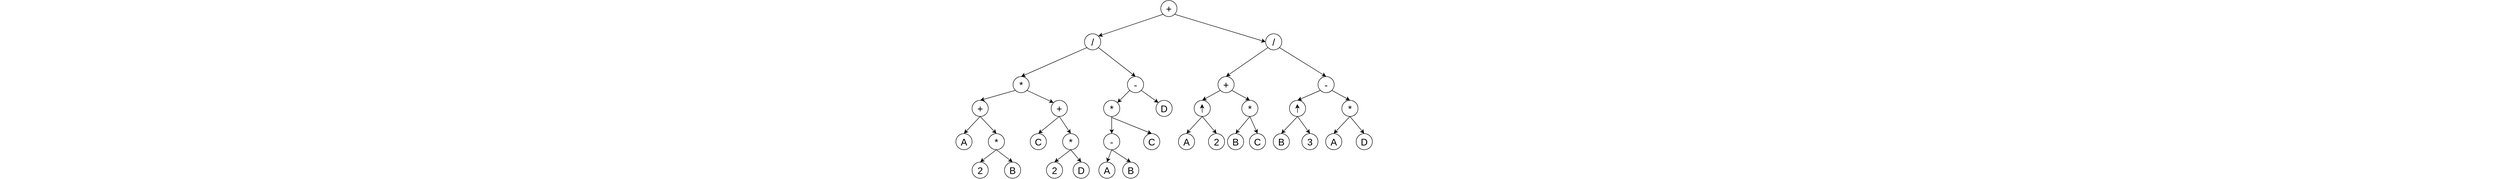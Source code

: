 <mxfile version="15.6.1" type="github">
  <diagram id="9DjfHMaj7yV3WUGjkPvd" name="Page-1">
    <mxGraphModel dx="3903" dy="794" grid="1" gridSize="10" guides="1" tooltips="1" connect="1" arrows="1" fold="1" page="1" pageScale="1" pageWidth="827" pageHeight="1169" math="0" shadow="0">
      <root>
        <mxCell id="0" />
        <mxCell id="1" parent="0" />
        <mxCell id="Gl1G2USBsKFAg4OaESX5-1" value="&lt;font style=&quot;font-size: 20px&quot;&gt;/&lt;/font&gt;" style="ellipse;whiteSpace=wrap;html=1;aspect=fixed;fontSize=20;" parent="1" vertex="1">
          <mxGeometry x="580" y="140" width="34" height="34" as="geometry" />
        </mxCell>
        <mxCell id="Gl1G2USBsKFAg4OaESX5-3" value="&lt;font style=&quot;font-size: 20px&quot;&gt;/&lt;/font&gt;" style="ellipse;whiteSpace=wrap;html=1;aspect=fixed;fontSize=20;" parent="1" vertex="1">
          <mxGeometry x="200" y="140" width="34" height="34" as="geometry" />
        </mxCell>
        <mxCell id="Gl1G2USBsKFAg4OaESX5-4" value="&lt;font style=&quot;font-size: 20px&quot;&gt;+&lt;/font&gt;" style="ellipse;whiteSpace=wrap;html=1;aspect=fixed;fontSize=20;" parent="1" vertex="1">
          <mxGeometry x="360" y="70" width="34" height="34" as="geometry" />
        </mxCell>
        <mxCell id="Gl1G2USBsKFAg4OaESX5-5" value="*" style="ellipse;whiteSpace=wrap;html=1;aspect=fixed;fontSize=20;" parent="1" vertex="1">
          <mxGeometry x="50" y="230" width="34" height="34" as="geometry" />
        </mxCell>
        <mxCell id="Gl1G2USBsKFAg4OaESX5-6" value="-" style="ellipse;whiteSpace=wrap;html=1;aspect=fixed;fontSize=20;" parent="1" vertex="1">
          <mxGeometry x="290" y="230" width="34" height="34" as="geometry" />
        </mxCell>
        <mxCell id="Gl1G2USBsKFAg4OaESX5-7" value="+" style="ellipse;whiteSpace=wrap;html=1;aspect=fixed;fontSize=20;" parent="1" vertex="1">
          <mxGeometry x="480" y="230" width="34" height="34" as="geometry" />
        </mxCell>
        <mxCell id="Gl1G2USBsKFAg4OaESX5-8" value="-" style="ellipse;whiteSpace=wrap;html=1;aspect=fixed;fontSize=20;" parent="1" vertex="1">
          <mxGeometry x="690" y="230" width="34" height="34" as="geometry" />
        </mxCell>
        <mxCell id="Gl1G2USBsKFAg4OaESX5-9" value="+" style="ellipse;whiteSpace=wrap;html=1;aspect=fixed;fontSize=20;" parent="1" vertex="1">
          <mxGeometry x="-36" y="280" width="34" height="34" as="geometry" />
        </mxCell>
        <mxCell id="Gl1G2USBsKFAg4OaESX5-10" value="+" style="ellipse;whiteSpace=wrap;html=1;aspect=fixed;fontSize=20;" parent="1" vertex="1">
          <mxGeometry x="130" y="280" width="34" height="34" as="geometry" />
        </mxCell>
        <mxCell id="Gl1G2USBsKFAg4OaESX5-11" value="*" style="ellipse;whiteSpace=wrap;html=1;aspect=fixed;fontSize=20;" parent="1" vertex="1">
          <mxGeometry x="240" y="280" width="34" height="34" as="geometry" />
        </mxCell>
        <mxCell id="Gl1G2USBsKFAg4OaESX5-12" value="D" style="ellipse;whiteSpace=wrap;html=1;aspect=fixed;fontSize=20;" parent="1" vertex="1">
          <mxGeometry x="350" y="280" width="34" height="34" as="geometry" />
        </mxCell>
        <mxCell id="Gl1G2USBsKFAg4OaESX5-13" value="&lt;span style=&quot;color: rgba(0, 0, 0, 0); font-family: monospace; font-size: 20px;&quot;&gt;%3CmxGraphModel%3E%3Croot%3E%3CmxCell%20id%3D%220%22%2F%3E%3CmxCell%20id%3D%221%22%20parent%3D%220%22%2F%3E%3CmxCell%20id%3D%222%22%20value%3D%22*%22%20style%3D%22ellipse%3BwhiteSpace%3Dwrap%3Bhtml%3D1%3Baspect%3Dfixed%3B%22%20vertex%3D%221%22%20parent%3D%221%22%3E%3CmxGeometry%20x%3D%2270%22%20y%3D%22230%22%20width%3D%2234%22%20height%3D%2234%22%20as%3D%22geometry%22%2F%3E%3C%2FmxCell%3E%3C%2Froot%3E%3C%2FmxGraphMo&lt;/span&gt;" style="ellipse;whiteSpace=wrap;html=1;aspect=fixed;fontSize=20;" parent="1" vertex="1">
          <mxGeometry x="430" y="280" width="34" height="34" as="geometry" />
        </mxCell>
        <mxCell id="Gl1G2USBsKFAg4OaESX5-16" value="" style="endArrow=classic;html=1;fontSize=20;" parent="1" edge="1">
          <mxGeometry width="50" height="50" relative="1" as="geometry">
            <mxPoint x="447" y="306" as="sourcePoint" />
            <mxPoint x="446.58" y="288" as="targetPoint" />
          </mxGeometry>
        </mxCell>
        <mxCell id="Gl1G2USBsKFAg4OaESX5-22" value="*" style="ellipse;whiteSpace=wrap;html=1;aspect=fixed;fontSize=20;" parent="1" vertex="1">
          <mxGeometry x="530" y="280" width="34" height="34" as="geometry" />
        </mxCell>
        <mxCell id="Gl1G2USBsKFAg4OaESX5-23" value="*" style="ellipse;whiteSpace=wrap;html=1;aspect=fixed;fontSize=20;" parent="1" vertex="1">
          <mxGeometry x="740" y="280" width="34" height="34" as="geometry" />
        </mxCell>
        <mxCell id="Gl1G2USBsKFAg4OaESX5-24" value="&lt;span style=&quot;color: rgba(0, 0, 0, 0); font-family: monospace; font-size: 20px;&quot;&gt;%3CmxGraphModel%3E%3Croot%3E%3CmxCell%20id%3D%220%22%2F%3E%3CmxCell%20id%3D%221%22%20parent%3D%220%22%2F%3E%3CmxCell%20id%3D%222%22%20value%3D%22*%22%20style%3D%22ellipse%3BwhiteSpace%3Dwrap%3Bhtml%3D1%3Baspect%3Dfixed%3B%22%20vertex%3D%221%22%20parent%3D%221%22%3E%3CmxGeometry%20x%3D%2270%22%20y%3D%22230%22%20width%3D%2234%22%20height%3D%2234%22%20as%3D%22geometry%22%2F%3E%3C%2FmxCell%3E%3C%2Froot%3E%3C%2FmxGraphMo&lt;/span&gt;" style="ellipse;whiteSpace=wrap;html=1;aspect=fixed;fontSize=20;" parent="1" vertex="1">
          <mxGeometry x="630" y="280" width="34" height="34" as="geometry" />
        </mxCell>
        <mxCell id="Gl1G2USBsKFAg4OaESX5-25" value="" style="endArrow=classic;html=1;fontSize=20;" parent="1" edge="1">
          <mxGeometry width="50" height="50" relative="1" as="geometry">
            <mxPoint x="647.0" y="306" as="sourcePoint" />
            <mxPoint x="646.58" y="288" as="targetPoint" />
          </mxGeometry>
        </mxCell>
        <mxCell id="Gl1G2USBsKFAg4OaESX5-27" value="*" style="ellipse;whiteSpace=wrap;html=1;aspect=fixed;fontSize=20;" parent="1" vertex="1">
          <mxGeometry x="-2" y="350" width="34" height="34" as="geometry" />
        </mxCell>
        <mxCell id="Gl1G2USBsKFAg4OaESX5-28" value="A" style="ellipse;whiteSpace=wrap;html=1;aspect=fixed;fontSize=20;" parent="1" vertex="1">
          <mxGeometry x="-70" y="350" width="34" height="34" as="geometry" />
        </mxCell>
        <mxCell id="Gl1G2USBsKFAg4OaESX5-29" value="2" style="ellipse;whiteSpace=wrap;html=1;aspect=fixed;fontSize=20;" parent="1" vertex="1">
          <mxGeometry x="-36" y="410" width="34" height="34" as="geometry" />
        </mxCell>
        <mxCell id="Gl1G2USBsKFAg4OaESX5-30" value="B" style="ellipse;whiteSpace=wrap;html=1;aspect=fixed;fontSize=20;" parent="1" vertex="1">
          <mxGeometry x="32" y="410" width="34" height="34" as="geometry" />
        </mxCell>
        <mxCell id="Gl1G2USBsKFAg4OaESX5-31" value="C" style="ellipse;whiteSpace=wrap;html=1;aspect=fixed;fontSize=20;" parent="1" vertex="1">
          <mxGeometry x="86" y="350" width="34" height="34" as="geometry" />
        </mxCell>
        <mxCell id="Gl1G2USBsKFAg4OaESX5-32" value="D" style="ellipse;whiteSpace=wrap;html=1;aspect=fixed;fontSize=20;" parent="1" vertex="1">
          <mxGeometry x="176" y="410" width="34" height="34" as="geometry" />
        </mxCell>
        <mxCell id="Gl1G2USBsKFAg4OaESX5-33" value="2" style="ellipse;whiteSpace=wrap;html=1;aspect=fixed;fontSize=20;" parent="1" vertex="1">
          <mxGeometry x="120" y="410" width="34" height="34" as="geometry" />
        </mxCell>
        <mxCell id="Gl1G2USBsKFAg4OaESX5-34" value="*" style="ellipse;whiteSpace=wrap;html=1;aspect=fixed;fontSize=20;" parent="1" vertex="1">
          <mxGeometry x="154" y="350" width="34" height="34" as="geometry" />
        </mxCell>
        <mxCell id="Gl1G2USBsKFAg4OaESX5-35" value="A" style="ellipse;whiteSpace=wrap;html=1;aspect=fixed;fontSize=20;" parent="1" vertex="1">
          <mxGeometry x="230" y="410" width="34" height="34" as="geometry" />
        </mxCell>
        <mxCell id="Gl1G2USBsKFAg4OaESX5-36" value="B" style="ellipse;whiteSpace=wrap;html=1;aspect=fixed;fontSize=20;" parent="1" vertex="1">
          <mxGeometry x="280" y="410" width="34" height="34" as="geometry" />
        </mxCell>
        <mxCell id="Gl1G2USBsKFAg4OaESX5-37" value="-" style="ellipse;whiteSpace=wrap;html=1;aspect=fixed;fontSize=20;" parent="1" vertex="1">
          <mxGeometry x="240" y="350" width="34" height="34" as="geometry" />
        </mxCell>
        <mxCell id="Gl1G2USBsKFAg4OaESX5-38" value="C" style="ellipse;whiteSpace=wrap;html=1;aspect=fixed;fontSize=20;" parent="1" vertex="1">
          <mxGeometry x="324" y="350" width="34" height="34" as="geometry" />
        </mxCell>
        <mxCell id="Gl1G2USBsKFAg4OaESX5-39" value="A" style="ellipse;whiteSpace=wrap;html=1;aspect=fixed;fontSize=20;" parent="1" vertex="1">
          <mxGeometry x="397" y="350" width="34" height="34" as="geometry" />
        </mxCell>
        <mxCell id="Gl1G2USBsKFAg4OaESX5-40" value="2" style="ellipse;whiteSpace=wrap;html=1;aspect=fixed;fontSize=20;" parent="1" vertex="1">
          <mxGeometry x="460" y="350" width="34" height="34" as="geometry" />
        </mxCell>
        <mxCell id="Gl1G2USBsKFAg4OaESX5-41" value="B" style="ellipse;whiteSpace=wrap;html=1;aspect=fixed;fontSize=20;" parent="1" vertex="1">
          <mxGeometry x="596" y="350" width="34" height="34" as="geometry" />
        </mxCell>
        <mxCell id="Gl1G2USBsKFAg4OaESX5-42" value="3" style="ellipse;whiteSpace=wrap;html=1;aspect=fixed;fontSize=20;" parent="1" vertex="1">
          <mxGeometry x="656" y="350" width="34" height="34" as="geometry" />
        </mxCell>
        <mxCell id="Gl1G2USBsKFAg4OaESX5-43" value="B" style="ellipse;whiteSpace=wrap;html=1;aspect=fixed;fontSize=20;" parent="1" vertex="1">
          <mxGeometry x="500" y="350" width="34" height="34" as="geometry" />
        </mxCell>
        <mxCell id="Gl1G2USBsKFAg4OaESX5-44" value="C" style="ellipse;whiteSpace=wrap;html=1;aspect=fixed;fontSize=20;" parent="1" vertex="1">
          <mxGeometry x="546" y="350" width="34" height="34" as="geometry" />
        </mxCell>
        <mxCell id="Gl1G2USBsKFAg4OaESX5-45" value="A" style="ellipse;whiteSpace=wrap;html=1;aspect=fixed;fontSize=20;" parent="1" vertex="1">
          <mxGeometry x="706" y="350" width="34" height="34" as="geometry" />
        </mxCell>
        <mxCell id="Gl1G2USBsKFAg4OaESX5-46" value="D" style="ellipse;whiteSpace=wrap;html=1;aspect=fixed;fontSize=20;" parent="1" vertex="1">
          <mxGeometry x="770" y="350" width="34" height="34" as="geometry" />
        </mxCell>
        <mxCell id="Gl1G2USBsKFAg4OaESX5-51" value="" style="endArrow=classic;html=1;exitX=0;exitY=1;exitDx=0;exitDy=0;entryX=1;entryY=0;entryDx=0;entryDy=0;fontSize=20;" parent="1" source="Gl1G2USBsKFAg4OaESX5-4" target="Gl1G2USBsKFAg4OaESX5-3" edge="1">
          <mxGeometry width="50" height="50" relative="1" as="geometry">
            <mxPoint x="308" y="182" as="sourcePoint" />
            <mxPoint x="358" y="132" as="targetPoint" />
          </mxGeometry>
        </mxCell>
        <mxCell id="Gl1G2USBsKFAg4OaESX5-52" value="" style="endArrow=classic;html=1;exitX=1;exitY=1;exitDx=0;exitDy=0;entryX=0.5;entryY=0;entryDx=0;entryDy=0;fontSize=20;" parent="1" source="Gl1G2USBsKFAg4OaESX5-1" target="Gl1G2USBsKFAg4OaESX5-8" edge="1">
          <mxGeometry width="50" height="50" relative="1" as="geometry">
            <mxPoint x="614" y="250" as="sourcePoint" />
            <mxPoint x="664" y="200" as="targetPoint" />
          </mxGeometry>
        </mxCell>
        <mxCell id="Gl1G2USBsKFAg4OaESX5-53" value="" style="endArrow=classic;html=1;exitX=0;exitY=1;exitDx=0;exitDy=0;entryX=0.5;entryY=0;entryDx=0;entryDy=0;fontSize=20;" parent="1" source="Gl1G2USBsKFAg4OaESX5-1" target="Gl1G2USBsKFAg4OaESX5-7" edge="1">
          <mxGeometry width="50" height="50" relative="1" as="geometry">
            <mxPoint x="410" y="200" as="sourcePoint" />
            <mxPoint x="460" y="150" as="targetPoint" />
          </mxGeometry>
        </mxCell>
        <mxCell id="Gl1G2USBsKFAg4OaESX5-54" value="" style="endArrow=classic;html=1;exitX=0;exitY=1;exitDx=0;exitDy=0;entryX=0.5;entryY=0;entryDx=0;entryDy=0;fontSize=20;" parent="1" source="Gl1G2USBsKFAg4OaESX5-3" target="Gl1G2USBsKFAg4OaESX5-5" edge="1">
          <mxGeometry width="50" height="50" relative="1" as="geometry">
            <mxPoint x="114" y="240" as="sourcePoint" />
            <mxPoint x="164" y="190" as="targetPoint" />
          </mxGeometry>
        </mxCell>
        <mxCell id="Gl1G2USBsKFAg4OaESX5-55" value="" style="endArrow=classic;html=1;exitX=1;exitY=1;exitDx=0;exitDy=0;entryX=0.5;entryY=0;entryDx=0;entryDy=0;fontSize=20;" parent="1" source="Gl1G2USBsKFAg4OaESX5-3" target="Gl1G2USBsKFAg4OaESX5-6" edge="1">
          <mxGeometry width="50" height="50" relative="1" as="geometry">
            <mxPoint x="431" y="210" as="sourcePoint" />
            <mxPoint x="481" y="160" as="targetPoint" />
          </mxGeometry>
        </mxCell>
        <mxCell id="Gl1G2USBsKFAg4OaESX5-56" value="" style="endArrow=classic;html=1;entryX=0;entryY=0.5;entryDx=0;entryDy=0;exitX=1;exitY=1;exitDx=0;exitDy=0;fontSize=20;" parent="1" source="Gl1G2USBsKFAg4OaESX5-4" target="Gl1G2USBsKFAg4OaESX5-1" edge="1">
          <mxGeometry width="50" height="50" relative="1" as="geometry">
            <mxPoint x="430" y="320" as="sourcePoint" />
            <mxPoint x="480" y="270" as="targetPoint" />
          </mxGeometry>
        </mxCell>
        <mxCell id="Gl1G2USBsKFAg4OaESX5-59" value="" style="endArrow=classic;html=1;entryX=0.5;entryY=0;entryDx=0;entryDy=0;exitX=0;exitY=1;exitDx=0;exitDy=0;fontSize=20;" parent="1" source="Gl1G2USBsKFAg4OaESX5-7" target="Gl1G2USBsKFAg4OaESX5-13" edge="1">
          <mxGeometry width="50" height="50" relative="1" as="geometry">
            <mxPoint x="430" y="320" as="sourcePoint" />
            <mxPoint x="480" y="270" as="targetPoint" />
          </mxGeometry>
        </mxCell>
        <mxCell id="Gl1G2USBsKFAg4OaESX5-60" value="" style="endArrow=classic;html=1;entryX=0.5;entryY=0;entryDx=0;entryDy=0;exitX=1;exitY=1;exitDx=0;exitDy=0;fontSize=20;" parent="1" source="Gl1G2USBsKFAg4OaESX5-8" target="Gl1G2USBsKFAg4OaESX5-23" edge="1">
          <mxGeometry width="50" height="50" relative="1" as="geometry">
            <mxPoint x="430" y="320" as="sourcePoint" />
            <mxPoint x="480" y="270" as="targetPoint" />
          </mxGeometry>
        </mxCell>
        <mxCell id="Gl1G2USBsKFAg4OaESX5-61" value="" style="endArrow=classic;html=1;exitX=0;exitY=1;exitDx=0;exitDy=0;entryX=0.5;entryY=0;entryDx=0;entryDy=0;fontSize=20;" parent="1" source="Gl1G2USBsKFAg4OaESX5-8" target="Gl1G2USBsKFAg4OaESX5-24" edge="1">
          <mxGeometry width="50" height="50" relative="1" as="geometry">
            <mxPoint x="596" y="290" as="sourcePoint" />
            <mxPoint x="646" y="240" as="targetPoint" />
          </mxGeometry>
        </mxCell>
        <mxCell id="Gl1G2USBsKFAg4OaESX5-62" value="" style="endArrow=classic;html=1;exitX=1;exitY=1;exitDx=0;exitDy=0;entryX=0.5;entryY=0;entryDx=0;entryDy=0;fontSize=20;" parent="1" source="Gl1G2USBsKFAg4OaESX5-7" target="Gl1G2USBsKFAg4OaESX5-22" edge="1">
          <mxGeometry width="50" height="50" relative="1" as="geometry">
            <mxPoint x="534" y="290" as="sourcePoint" />
            <mxPoint x="584" y="240" as="targetPoint" />
          </mxGeometry>
        </mxCell>
        <mxCell id="Gl1G2USBsKFAg4OaESX5-63" value="" style="endArrow=classic;html=1;exitX=0;exitY=1;exitDx=0;exitDy=0;entryX=1;entryY=0;entryDx=0;entryDy=0;fontSize=20;" parent="1" source="Gl1G2USBsKFAg4OaESX5-6" target="Gl1G2USBsKFAg4OaESX5-11" edge="1">
          <mxGeometry width="50" height="50" relative="1" as="geometry">
            <mxPoint x="264" y="314" as="sourcePoint" />
            <mxPoint x="314" y="264" as="targetPoint" />
          </mxGeometry>
        </mxCell>
        <mxCell id="Gl1G2USBsKFAg4OaESX5-64" value="" style="endArrow=classic;html=1;exitX=1;exitY=1;exitDx=0;exitDy=0;entryX=0;entryY=0;entryDx=0;entryDy=0;fontSize=20;" parent="1" source="Gl1G2USBsKFAg4OaESX5-6" target="Gl1G2USBsKFAg4OaESX5-12" edge="1">
          <mxGeometry width="50" height="50" relative="1" as="geometry">
            <mxPoint x="334" y="290" as="sourcePoint" />
            <mxPoint x="384" y="240" as="targetPoint" />
          </mxGeometry>
        </mxCell>
        <mxCell id="Gl1G2USBsKFAg4OaESX5-65" value="" style="endArrow=classic;html=1;exitX=1;exitY=1;exitDx=0;exitDy=0;entryX=0;entryY=0;entryDx=0;entryDy=0;fontSize=20;" parent="1" source="Gl1G2USBsKFAg4OaESX5-5" target="Gl1G2USBsKFAg4OaESX5-10" edge="1">
          <mxGeometry width="50" height="50" relative="1" as="geometry">
            <mxPoint x="90" y="280" as="sourcePoint" />
            <mxPoint x="140" y="230" as="targetPoint" />
          </mxGeometry>
        </mxCell>
        <mxCell id="Gl1G2USBsKFAg4OaESX5-66" value="" style="endArrow=classic;html=1;entryX=0.5;entryY=0;entryDx=0;entryDy=0;exitX=0;exitY=1;exitDx=0;exitDy=0;fontSize=20;" parent="1" source="Gl1G2USBsKFAg4OaESX5-5" target="Gl1G2USBsKFAg4OaESX5-9" edge="1">
          <mxGeometry width="50" height="50" relative="1" as="geometry">
            <mxPoint x="480" y="320" as="sourcePoint" />
            <mxPoint x="530" y="270" as="targetPoint" />
          </mxGeometry>
        </mxCell>
        <mxCell id="Gl1G2USBsKFAg4OaESX5-68" value="" style="endArrow=classic;html=1;entryX=0.5;entryY=0;entryDx=0;entryDy=0;exitX=0.5;exitY=1;exitDx=0;exitDy=0;fontSize=20;" parent="1" source="Gl1G2USBsKFAg4OaESX5-22" target="Gl1G2USBsKFAg4OaESX5-44" edge="1">
          <mxGeometry width="50" height="50" relative="1" as="geometry">
            <mxPoint x="430" y="320" as="sourcePoint" />
            <mxPoint x="480" y="270" as="targetPoint" />
          </mxGeometry>
        </mxCell>
        <mxCell id="Gl1G2USBsKFAg4OaESX5-69" value="" style="endArrow=classic;html=1;entryX=0.5;entryY=0;entryDx=0;entryDy=0;exitX=0.5;exitY=1;exitDx=0;exitDy=0;fontSize=20;" parent="1" source="Gl1G2USBsKFAg4OaESX5-22" target="Gl1G2USBsKFAg4OaESX5-43" edge="1">
          <mxGeometry width="50" height="50" relative="1" as="geometry">
            <mxPoint x="430" y="320" as="sourcePoint" />
            <mxPoint x="480" y="270" as="targetPoint" />
          </mxGeometry>
        </mxCell>
        <mxCell id="Gl1G2USBsKFAg4OaESX5-70" value="" style="endArrow=classic;html=1;entryX=0.5;entryY=0;entryDx=0;entryDy=0;exitX=0.5;exitY=1;exitDx=0;exitDy=0;fontSize=20;" parent="1" source="Gl1G2USBsKFAg4OaESX5-13" target="Gl1G2USBsKFAg4OaESX5-40" edge="1">
          <mxGeometry width="50" height="50" relative="1" as="geometry">
            <mxPoint x="430" y="320" as="sourcePoint" />
            <mxPoint x="480" y="270" as="targetPoint" />
          </mxGeometry>
        </mxCell>
        <mxCell id="Gl1G2USBsKFAg4OaESX5-71" value="" style="endArrow=classic;html=1;entryX=0.5;entryY=0;entryDx=0;entryDy=0;exitX=0.5;exitY=1;exitDx=0;exitDy=0;fontSize=20;" parent="1" source="Gl1G2USBsKFAg4OaESX5-13" target="Gl1G2USBsKFAg4OaESX5-39" edge="1">
          <mxGeometry width="50" height="50" relative="1" as="geometry">
            <mxPoint x="430" y="320" as="sourcePoint" />
            <mxPoint x="480" y="270" as="targetPoint" />
          </mxGeometry>
        </mxCell>
        <mxCell id="Gl1G2USBsKFAg4OaESX5-72" value="" style="endArrow=classic;html=1;entryX=0.5;entryY=0;entryDx=0;entryDy=0;fontSize=20;" parent="1" target="Gl1G2USBsKFAg4OaESX5-38" edge="1">
          <mxGeometry width="50" height="50" relative="1" as="geometry">
            <mxPoint x="257" y="316" as="sourcePoint" />
            <mxPoint x="530" y="270" as="targetPoint" />
          </mxGeometry>
        </mxCell>
        <mxCell id="Gl1G2USBsKFAg4OaESX5-73" value="" style="endArrow=classic;html=1;entryX=0.5;entryY=0;entryDx=0;entryDy=0;exitX=0.5;exitY=1;exitDx=0;exitDy=0;fontSize=20;" parent="1" source="Gl1G2USBsKFAg4OaESX5-11" target="Gl1G2USBsKFAg4OaESX5-37" edge="1">
          <mxGeometry width="50" height="50" relative="1" as="geometry">
            <mxPoint x="480" y="320" as="sourcePoint" />
            <mxPoint x="530" y="270" as="targetPoint" />
          </mxGeometry>
        </mxCell>
        <mxCell id="Gl1G2USBsKFAg4OaESX5-74" value="" style="endArrow=classic;html=1;exitX=0.5;exitY=1;exitDx=0;exitDy=0;entryX=0.5;entryY=0;entryDx=0;entryDy=0;fontSize=20;" parent="1" source="Gl1G2USBsKFAg4OaESX5-23" target="Gl1G2USBsKFAg4OaESX5-46" edge="1">
          <mxGeometry width="50" height="50" relative="1" as="geometry">
            <mxPoint x="430" y="320" as="sourcePoint" />
            <mxPoint x="480" y="270" as="targetPoint" />
          </mxGeometry>
        </mxCell>
        <mxCell id="Gl1G2USBsKFAg4OaESX5-75" value="" style="endArrow=classic;html=1;entryX=0.5;entryY=0;entryDx=0;entryDy=0;exitX=0.5;exitY=1;exitDx=0;exitDy=0;fontSize=20;" parent="1" source="Gl1G2USBsKFAg4OaESX5-23" target="Gl1G2USBsKFAg4OaESX5-45" edge="1">
          <mxGeometry width="50" height="50" relative="1" as="geometry">
            <mxPoint x="430" y="320" as="sourcePoint" />
            <mxPoint x="480" y="270" as="targetPoint" />
          </mxGeometry>
        </mxCell>
        <mxCell id="Gl1G2USBsKFAg4OaESX5-76" value="" style="endArrow=classic;html=1;entryX=0.5;entryY=0;entryDx=0;entryDy=0;exitX=0.5;exitY=1;exitDx=0;exitDy=0;fontSize=20;" parent="1" source="Gl1G2USBsKFAg4OaESX5-24" target="Gl1G2USBsKFAg4OaESX5-42" edge="1">
          <mxGeometry width="50" height="50" relative="1" as="geometry">
            <mxPoint x="430" y="320" as="sourcePoint" />
            <mxPoint x="480" y="270" as="targetPoint" />
          </mxGeometry>
        </mxCell>
        <mxCell id="Gl1G2USBsKFAg4OaESX5-77" value="" style="endArrow=classic;html=1;entryX=0.5;entryY=0;entryDx=0;entryDy=0;exitX=0.5;exitY=1;exitDx=0;exitDy=0;fontSize=20;" parent="1" source="Gl1G2USBsKFAg4OaESX5-24" target="Gl1G2USBsKFAg4OaESX5-41" edge="1">
          <mxGeometry width="50" height="50" relative="1" as="geometry">
            <mxPoint x="430" y="320" as="sourcePoint" />
            <mxPoint x="480" y="270" as="targetPoint" />
          </mxGeometry>
        </mxCell>
        <mxCell id="Gl1G2USBsKFAg4OaESX5-78" value="" style="endArrow=classic;html=1;exitX=0.5;exitY=1;exitDx=0;exitDy=0;entryX=0.5;entryY=0;entryDx=0;entryDy=0;fontSize=20;" parent="1" source="Gl1G2USBsKFAg4OaESX5-9" target="Gl1G2USBsKFAg4OaESX5-28" edge="1">
          <mxGeometry width="50" height="50" relative="1" as="geometry">
            <mxPoint x="480" y="320" as="sourcePoint" />
            <mxPoint x="530" y="270" as="targetPoint" />
          </mxGeometry>
        </mxCell>
        <mxCell id="Gl1G2USBsKFAg4OaESX5-79" value="" style="endArrow=classic;html=1;exitX=0.5;exitY=1;exitDx=0;exitDy=0;entryX=0.5;entryY=0;entryDx=0;entryDy=0;fontSize=20;" parent="1" source="Gl1G2USBsKFAg4OaESX5-9" target="Gl1G2USBsKFAg4OaESX5-27" edge="1">
          <mxGeometry width="50" height="50" relative="1" as="geometry">
            <mxPoint x="480" y="320" as="sourcePoint" />
            <mxPoint x="530" y="270" as="targetPoint" />
          </mxGeometry>
        </mxCell>
        <mxCell id="Gl1G2USBsKFAg4OaESX5-80" value="" style="endArrow=classic;html=1;exitX=0.5;exitY=1;exitDx=0;exitDy=0;entryX=0.5;entryY=0;entryDx=0;entryDy=0;fontSize=20;" parent="1" source="Gl1G2USBsKFAg4OaESX5-10" target="Gl1G2USBsKFAg4OaESX5-34" edge="1">
          <mxGeometry width="50" height="50" relative="1" as="geometry">
            <mxPoint x="480" y="320" as="sourcePoint" />
            <mxPoint x="530" y="270" as="targetPoint" />
          </mxGeometry>
        </mxCell>
        <mxCell id="Gl1G2USBsKFAg4OaESX5-81" value="" style="endArrow=classic;html=1;exitX=0.5;exitY=1;exitDx=0;exitDy=0;entryX=0.5;entryY=0;entryDx=0;entryDy=0;fontSize=20;" parent="1" source="Gl1G2USBsKFAg4OaESX5-10" target="Gl1G2USBsKFAg4OaESX5-31" edge="1">
          <mxGeometry width="50" height="50" relative="1" as="geometry">
            <mxPoint x="480" y="320" as="sourcePoint" />
            <mxPoint x="530" y="270" as="targetPoint" />
          </mxGeometry>
        </mxCell>
        <mxCell id="Gl1G2USBsKFAg4OaESX5-82" value="" style="endArrow=classic;html=1;entryX=0.5;entryY=0;entryDx=0;entryDy=0;exitX=0.5;exitY=1;exitDx=0;exitDy=0;fontSize=20;" parent="1" source="Gl1G2USBsKFAg4OaESX5-34" target="Gl1G2USBsKFAg4OaESX5-32" edge="1">
          <mxGeometry width="50" height="50" relative="1" as="geometry">
            <mxPoint x="480" y="320" as="sourcePoint" />
            <mxPoint x="530" y="270" as="targetPoint" />
          </mxGeometry>
        </mxCell>
        <mxCell id="Gl1G2USBsKFAg4OaESX5-83" value="" style="endArrow=classic;html=1;entryX=0.5;entryY=0;entryDx=0;entryDy=0;exitX=0.5;exitY=1;exitDx=0;exitDy=0;fontSize=20;" parent="1" source="Gl1G2USBsKFAg4OaESX5-34" target="Gl1G2USBsKFAg4OaESX5-33" edge="1">
          <mxGeometry width="50" height="50" relative="1" as="geometry">
            <mxPoint x="480" y="320" as="sourcePoint" />
            <mxPoint x="530" y="270" as="targetPoint" />
          </mxGeometry>
        </mxCell>
        <mxCell id="Gl1G2USBsKFAg4OaESX5-84" value="" style="endArrow=classic;html=1;exitX=0.5;exitY=1;exitDx=0;exitDy=0;entryX=0.5;entryY=0;entryDx=0;entryDy=0;fontSize=20;" parent="1" source="Gl1G2USBsKFAg4OaESX5-37" target="Gl1G2USBsKFAg4OaESX5-35" edge="1">
          <mxGeometry width="50" height="50" relative="1" as="geometry">
            <mxPoint x="480" y="320" as="sourcePoint" />
            <mxPoint x="530" y="270" as="targetPoint" />
          </mxGeometry>
        </mxCell>
        <mxCell id="Gl1G2USBsKFAg4OaESX5-85" value="" style="endArrow=classic;html=1;exitX=0.5;exitY=1;exitDx=0;exitDy=0;entryX=0.5;entryY=0;entryDx=0;entryDy=0;fontSize=20;" parent="1" source="Gl1G2USBsKFAg4OaESX5-37" target="Gl1G2USBsKFAg4OaESX5-36" edge="1">
          <mxGeometry width="50" height="50" relative="1" as="geometry">
            <mxPoint x="480" y="320" as="sourcePoint" />
            <mxPoint x="530" y="270" as="targetPoint" />
          </mxGeometry>
        </mxCell>
        <mxCell id="Gl1G2USBsKFAg4OaESX5-87" value="" style="endArrow=classic;html=1;exitX=0.5;exitY=1;exitDx=0;exitDy=0;entryX=0.5;entryY=0;entryDx=0;entryDy=0;fontSize=20;" parent="1" source="Gl1G2USBsKFAg4OaESX5-27" target="Gl1G2USBsKFAg4OaESX5-29" edge="1">
          <mxGeometry width="50" height="50" relative="1" as="geometry">
            <mxPoint x="480" y="320" as="sourcePoint" />
            <mxPoint x="530" y="270" as="targetPoint" />
          </mxGeometry>
        </mxCell>
        <mxCell id="Gl1G2USBsKFAg4OaESX5-88" value="" style="endArrow=classic;html=1;exitX=0.5;exitY=1;exitDx=0;exitDy=0;entryX=0.5;entryY=0;entryDx=0;entryDy=0;fontSize=20;" parent="1" source="Gl1G2USBsKFAg4OaESX5-27" target="Gl1G2USBsKFAg4OaESX5-30" edge="1">
          <mxGeometry width="50" height="50" relative="1" as="geometry">
            <mxPoint x="480" y="320" as="sourcePoint" />
            <mxPoint x="530" y="270" as="targetPoint" />
          </mxGeometry>
        </mxCell>
      </root>
    </mxGraphModel>
  </diagram>
</mxfile>
